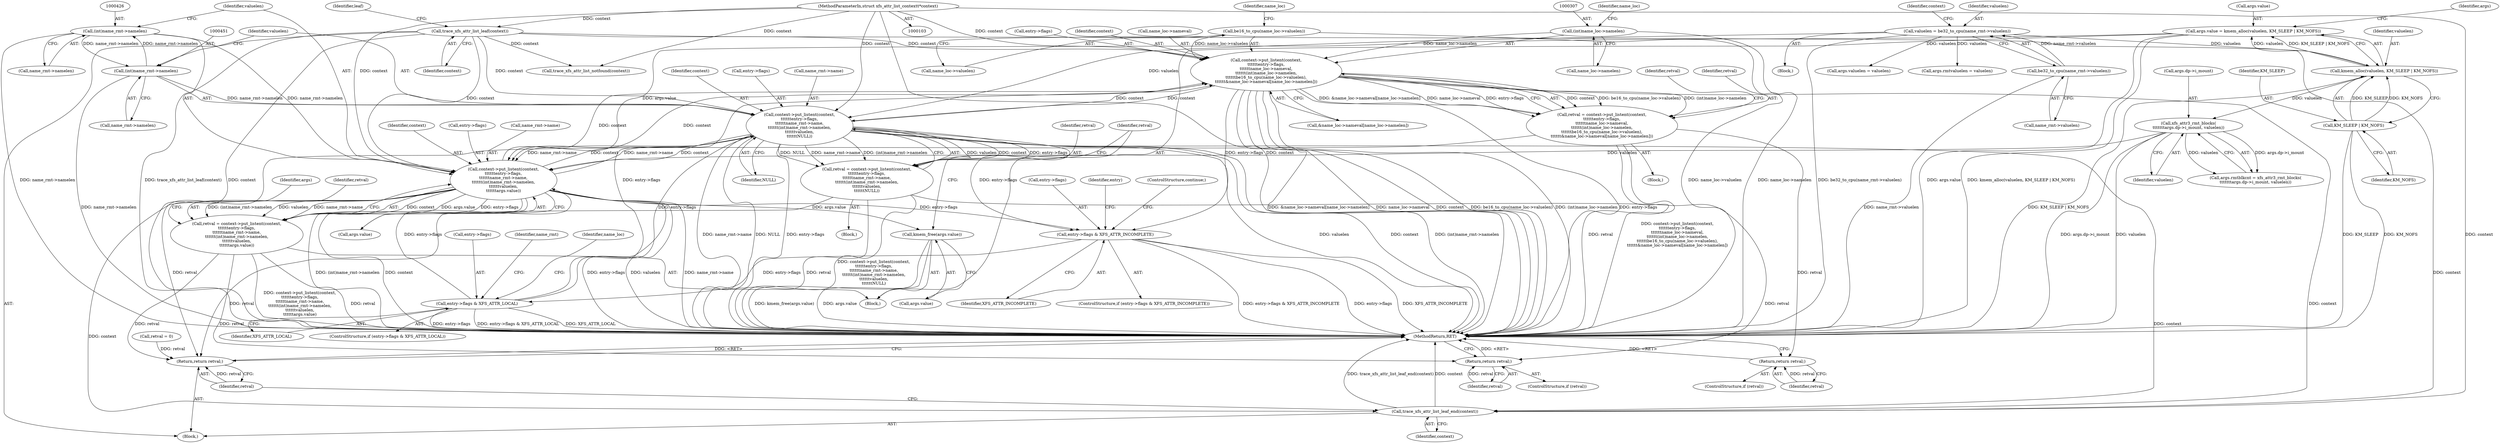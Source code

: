 digraph "0_linux_8275cdd0e7ac550dcce2b3ef6d2fb3b808c1ae59_7@array" {
"1000298" [label="(Call,context->put_listent(context,\n\t\t\t\t\t\tentry->flags,\n\t\t\t\t\t\tname_loc->nameval,\n\t\t\t\t\t\t(int)name_loc->namelen,\n\t\t\t\t\t\tbe16_to_cpu(name_loc->valuelen),\n\t\t\t\t\t\t&name_loc->nameval[name_loc->namelen]))"];
"1000442" [label="(Call,context->put_listent(context,\n\t\t\t\t\t\tentry->flags,\n\t\t\t\t\t\tname_rmt->name,\n\t\t\t\t\t\t(int)name_rmt->namelen,\n\t\t\t\t\t\tvaluelen,\n\t\t\t\t\t\tNULL))"];
"1000114" [label="(Call,trace_xfs_attr_list_leaf(context))"];
"1000105" [label="(MethodParameterIn,struct xfs_attr_list_context\t*context)"];
"1000417" [label="(Call,context->put_listent(context,\n\t\t\t\t\t\tentry->flags,\n\t\t\t\t\t\tname_rmt->name,\n\t\t\t\t\t\t(int)name_rmt->namelen,\n\t\t\t\t\t\tvaluelen,\n\t\t\t\t\t\targs.value))"];
"1000298" [label="(Call,context->put_listent(context,\n\t\t\t\t\t\tentry->flags,\n\t\t\t\t\t\tname_loc->nameval,\n\t\t\t\t\t\t(int)name_loc->namelen,\n\t\t\t\t\t\tbe16_to_cpu(name_loc->valuelen),\n\t\t\t\t\t\t&name_loc->nameval[name_loc->namelen]))"];
"1000284" [label="(Call,entry->flags & XFS_ATTR_LOCAL)"];
"1000277" [label="(Call,entry->flags & XFS_ATTR_INCOMPLETE)"];
"1000306" [label="(Call,(int)name_loc->namelen)"];
"1000311" [label="(Call,be16_to_cpu(name_loc->valuelen))"];
"1000425" [label="(Call,(int)name_rmt->namelen)"];
"1000450" [label="(Call,(int)name_rmt->namelen)"];
"1000399" [label="(Call,xfs_attr3_rmt_blocks(\n\t\t\t\t\t\t\targs.dp->i_mount, valuelen))"];
"1000382" [label="(Call,kmem_alloc(valuelen, KM_SLEEP | KM_NOFS))"];
"1000336" [label="(Call,valuelen = be32_to_cpu(name_rmt->valuelen))"];
"1000338" [label="(Call,be32_to_cpu(name_rmt->valuelen))"];
"1000384" [label="(Call,KM_SLEEP | KM_NOFS)"];
"1000378" [label="(Call,args.value = kmem_alloc(valuelen, KM_SLEEP | KM_NOFS))"];
"1000296" [label="(Call,retval = context->put_listent(context,\n\t\t\t\t\t\tentry->flags,\n\t\t\t\t\t\tname_loc->nameval,\n\t\t\t\t\t\t(int)name_loc->namelen,\n\t\t\t\t\t\tbe16_to_cpu(name_loc->valuelen),\n\t\t\t\t\t\t&name_loc->nameval[name_loc->namelen]))"];
"1000325" [label="(Return,return retval;)"];
"1000472" [label="(Return,return retval;)"];
"1000415" [label="(Call,retval = context->put_listent(context,\n\t\t\t\t\t\tentry->flags,\n\t\t\t\t\t\tname_rmt->name,\n\t\t\t\t\t\t(int)name_rmt->namelen,\n\t\t\t\t\t\tvaluelen,\n\t\t\t\t\t\targs.value))"];
"1000459" [label="(Return,return retval;)"];
"1000434" [label="(Call,kmem_free(args.value))"];
"1000440" [label="(Call,retval = context->put_listent(context,\n\t\t\t\t\t\tentry->flags,\n\t\t\t\t\t\tname_rmt->name,\n\t\t\t\t\t\t(int)name_rmt->namelen,\n\t\t\t\t\t\tvaluelen,\n\t\t\t\t\t\tNULL))"];
"1000470" [label="(Call,trace_xfs_attr_list_leaf_end(context))"];
"1000303" [label="(Call,name_loc->nameval)"];
"1000400" [label="(Call,args.dp->i_mount)"];
"1000115" [label="(Identifier,context)"];
"1000458" [label="(Identifier,retval)"];
"1000278" [label="(Call,entry->flags)"];
"1000336" [label="(Call,valuelen = be32_to_cpu(name_rmt->valuelen))"];
"1000389" [label="(Identifier,args)"];
"1000324" [label="(Identifier,retval)"];
"1000281" [label="(Identifier,XFS_ATTR_INCOMPLETE)"];
"1000315" [label="(Call,&name_loc->nameval[name_loc->namelen])"];
"1000417" [label="(Call,context->put_listent(context,\n\t\t\t\t\t\tentry->flags,\n\t\t\t\t\t\tname_rmt->name,\n\t\t\t\t\t\t(int)name_rmt->namelen,\n\t\t\t\t\t\tvaluelen,\n\t\t\t\t\t\targs.value))"];
"1000457" [label="(ControlStructure,if (retval))"];
"1000328" [label="(Block,)"];
"1000386" [label="(Identifier,KM_NOFS)"];
"1000308" [label="(Call,name_loc->namelen)"];
"1000339" [label="(Call,name_rmt->valuelen)"];
"1000292" [label="(Identifier,name_loc)"];
"1000114" [label="(Call,trace_xfs_attr_list_leaf(context))"];
"1000318" [label="(Identifier,name_loc)"];
"1000312" [label="(Call,name_loc->valuelen)"];
"1000473" [label="(Identifier,retval)"];
"1000456" [label="(Identifier,NULL)"];
"1000460" [label="(Identifier,retval)"];
"1000106" [label="(Block,)"];
"1000300" [label="(Call,entry->flags)"];
"1000444" [label="(Call,entry->flags)"];
"1000419" [label="(Call,entry->flags)"];
"1000346" [label="(Block,)"];
"1000441" [label="(Identifier,retval)"];
"1000427" [label="(Call,name_rmt->namelen)"];
"1000337" [label="(Identifier,valuelen)"];
"1000325" [label="(Return,return retval;)"];
"1000383" [label="(Identifier,valuelen)"];
"1000384" [label="(Call,KM_SLEEP | KM_NOFS)"];
"1000311" [label="(Call,be16_to_cpu(name_loc->valuelen))"];
"1000297" [label="(Identifier,retval)"];
"1000455" [label="(Identifier,valuelen)"];
"1000435" [label="(Call,args.value)"];
"1000296" [label="(Call,retval = context->put_listent(context,\n\t\t\t\t\t\tentry->flags,\n\t\t\t\t\t\tname_loc->nameval,\n\t\t\t\t\t\t(int)name_loc->namelen,\n\t\t\t\t\t\tbe16_to_cpu(name_loc->valuelen),\n\t\t\t\t\t\t&name_loc->nameval[name_loc->namelen]))"];
"1000218" [label="(Call,trace_xfs_attr_list_notfound(context))"];
"1000416" [label="(Identifier,retval)"];
"1000285" [label="(Call,entry->flags)"];
"1000430" [label="(Identifier,valuelen)"];
"1000289" [label="(Block,)"];
"1000470" [label="(Call,trace_xfs_attr_list_leaf_end(context))"];
"1000283" [label="(ControlStructure,if (entry->flags & XFS_ATTR_LOCAL))"];
"1000471" [label="(Identifier,context)"];
"1000450" [label="(Call,(int)name_rmt->namelen)"];
"1000422" [label="(Call,name_rmt->name)"];
"1000415" [label="(Call,retval = context->put_listent(context,\n\t\t\t\t\t\tentry->flags,\n\t\t\t\t\t\tname_rmt->name,\n\t\t\t\t\t\t(int)name_rmt->namelen,\n\t\t\t\t\t\tvaluelen,\n\t\t\t\t\t\targs.value))"];
"1000344" [label="(Identifier,context)"];
"1000442" [label="(Call,context->put_listent(context,\n\t\t\t\t\t\tentry->flags,\n\t\t\t\t\t\tname_rmt->name,\n\t\t\t\t\t\t(int)name_rmt->namelen,\n\t\t\t\t\t\tvaluelen,\n\t\t\t\t\t\tNULL))"];
"1000288" [label="(Identifier,XFS_ATTR_LOCAL)"];
"1000425" [label="(Call,(int)name_rmt->namelen)"];
"1000105" [label="(MethodParameterIn,struct xfs_attr_list_context\t*context)"];
"1000238" [label="(Call,retval = 0)"];
"1000277" [label="(Call,entry->flags & XFS_ATTR_INCOMPLETE)"];
"1000276" [label="(ControlStructure,if (entry->flags & XFS_ATTR_INCOMPLETE))"];
"1000313" [label="(Identifier,name_loc)"];
"1000306" [label="(Call,(int)name_loc->namelen)"];
"1000368" [label="(Call,args.valuelen = valuelen)"];
"1000323" [label="(ControlStructure,if (retval))"];
"1000452" [label="(Call,name_rmt->namelen)"];
"1000440" [label="(Call,retval = context->put_listent(context,\n\t\t\t\t\t\tentry->flags,\n\t\t\t\t\t\tname_rmt->name,\n\t\t\t\t\t\t(int)name_rmt->namelen,\n\t\t\t\t\t\tvaluelen,\n\t\t\t\t\t\tNULL))"];
"1000378" [label="(Call,args.value = kmem_alloc(valuelen, KM_SLEEP | KM_NOFS))"];
"1000395" [label="(Call,args.rmtblkcnt = xfs_attr3_rmt_blocks(\n\t\t\t\t\t\t\targs.dp->i_mount, valuelen))"];
"1000385" [label="(Identifier,KM_SLEEP)"];
"1000434" [label="(Call,kmem_free(args.value))"];
"1000459" [label="(Return,return retval;)"];
"1000399" [label="(Call,xfs_attr3_rmt_blocks(\n\t\t\t\t\t\t\targs.dp->i_mount, valuelen))"];
"1000447" [label="(Call,name_rmt->name)"];
"1000373" [label="(Call,args.rmtvaluelen = valuelen)"];
"1000286" [label="(Identifier,entry)"];
"1000326" [label="(Identifier,retval)"];
"1000331" [label="(Identifier,name_rmt)"];
"1000418" [label="(Identifier,context)"];
"1000284" [label="(Call,entry->flags & XFS_ATTR_LOCAL)"];
"1000472" [label="(Return,return retval;)"];
"1000298" [label="(Call,context->put_listent(context,\n\t\t\t\t\t\tentry->flags,\n\t\t\t\t\t\tname_loc->nameval,\n\t\t\t\t\t\t(int)name_loc->namelen,\n\t\t\t\t\t\tbe16_to_cpu(name_loc->valuelen),\n\t\t\t\t\t\t&name_loc->nameval[name_loc->namelen]))"];
"1000443" [label="(Identifier,context)"];
"1000299" [label="(Identifier,context)"];
"1000474" [label="(MethodReturn,RET)"];
"1000379" [label="(Call,args.value)"];
"1000382" [label="(Call,kmem_alloc(valuelen, KM_SLEEP | KM_NOFS))"];
"1000338" [label="(Call,be32_to_cpu(name_rmt->valuelen))"];
"1000117" [label="(Identifier,leaf)"];
"1000282" [label="(ControlStructure,continue;)"];
"1000431" [label="(Call,args.value)"];
"1000439" [label="(Block,)"];
"1000405" [label="(Identifier,valuelen)"];
"1000436" [label="(Identifier,args)"];
"1000298" -> "1000296"  [label="AST: "];
"1000298" -> "1000315"  [label="CFG: "];
"1000299" -> "1000298"  [label="AST: "];
"1000300" -> "1000298"  [label="AST: "];
"1000303" -> "1000298"  [label="AST: "];
"1000306" -> "1000298"  [label="AST: "];
"1000311" -> "1000298"  [label="AST: "];
"1000315" -> "1000298"  [label="AST: "];
"1000296" -> "1000298"  [label="CFG: "];
"1000298" -> "1000474"  [label="DDG: &name_loc->nameval[name_loc->namelen]"];
"1000298" -> "1000474"  [label="DDG: name_loc->nameval"];
"1000298" -> "1000474"  [label="DDG: context"];
"1000298" -> "1000474"  [label="DDG: be16_to_cpu(name_loc->valuelen)"];
"1000298" -> "1000474"  [label="DDG: (int)name_loc->namelen"];
"1000298" -> "1000474"  [label="DDG: entry->flags"];
"1000298" -> "1000277"  [label="DDG: entry->flags"];
"1000298" -> "1000296"  [label="DDG: context"];
"1000298" -> "1000296"  [label="DDG: be16_to_cpu(name_loc->valuelen)"];
"1000298" -> "1000296"  [label="DDG: (int)name_loc->namelen"];
"1000298" -> "1000296"  [label="DDG: &name_loc->nameval[name_loc->namelen]"];
"1000298" -> "1000296"  [label="DDG: name_loc->nameval"];
"1000298" -> "1000296"  [label="DDG: entry->flags"];
"1000442" -> "1000298"  [label="DDG: context"];
"1000114" -> "1000298"  [label="DDG: context"];
"1000417" -> "1000298"  [label="DDG: context"];
"1000105" -> "1000298"  [label="DDG: context"];
"1000284" -> "1000298"  [label="DDG: entry->flags"];
"1000306" -> "1000298"  [label="DDG: name_loc->namelen"];
"1000311" -> "1000298"  [label="DDG: name_loc->valuelen"];
"1000298" -> "1000417"  [label="DDG: context"];
"1000298" -> "1000442"  [label="DDG: context"];
"1000298" -> "1000470"  [label="DDG: context"];
"1000442" -> "1000440"  [label="AST: "];
"1000442" -> "1000456"  [label="CFG: "];
"1000443" -> "1000442"  [label="AST: "];
"1000444" -> "1000442"  [label="AST: "];
"1000447" -> "1000442"  [label="AST: "];
"1000450" -> "1000442"  [label="AST: "];
"1000455" -> "1000442"  [label="AST: "];
"1000456" -> "1000442"  [label="AST: "];
"1000440" -> "1000442"  [label="CFG: "];
"1000442" -> "1000474"  [label="DDG: valuelen"];
"1000442" -> "1000474"  [label="DDG: context"];
"1000442" -> "1000474"  [label="DDG: (int)name_rmt->namelen"];
"1000442" -> "1000474"  [label="DDG: name_rmt->name"];
"1000442" -> "1000474"  [label="DDG: NULL"];
"1000442" -> "1000474"  [label="DDG: entry->flags"];
"1000442" -> "1000277"  [label="DDG: entry->flags"];
"1000442" -> "1000417"  [label="DDG: context"];
"1000442" -> "1000417"  [label="DDG: name_rmt->name"];
"1000442" -> "1000440"  [label="DDG: valuelen"];
"1000442" -> "1000440"  [label="DDG: context"];
"1000442" -> "1000440"  [label="DDG: entry->flags"];
"1000442" -> "1000440"  [label="DDG: NULL"];
"1000442" -> "1000440"  [label="DDG: name_rmt->name"];
"1000442" -> "1000440"  [label="DDG: (int)name_rmt->namelen"];
"1000114" -> "1000442"  [label="DDG: context"];
"1000417" -> "1000442"  [label="DDG: context"];
"1000417" -> "1000442"  [label="DDG: name_rmt->name"];
"1000105" -> "1000442"  [label="DDG: context"];
"1000284" -> "1000442"  [label="DDG: entry->flags"];
"1000450" -> "1000442"  [label="DDG: name_rmt->namelen"];
"1000336" -> "1000442"  [label="DDG: valuelen"];
"1000442" -> "1000470"  [label="DDG: context"];
"1000114" -> "1000106"  [label="AST: "];
"1000114" -> "1000115"  [label="CFG: "];
"1000115" -> "1000114"  [label="AST: "];
"1000117" -> "1000114"  [label="CFG: "];
"1000114" -> "1000474"  [label="DDG: trace_xfs_attr_list_leaf(context)"];
"1000114" -> "1000474"  [label="DDG: context"];
"1000105" -> "1000114"  [label="DDG: context"];
"1000114" -> "1000218"  [label="DDG: context"];
"1000114" -> "1000417"  [label="DDG: context"];
"1000114" -> "1000470"  [label="DDG: context"];
"1000105" -> "1000103"  [label="AST: "];
"1000105" -> "1000474"  [label="DDG: context"];
"1000105" -> "1000218"  [label="DDG: context"];
"1000105" -> "1000417"  [label="DDG: context"];
"1000105" -> "1000470"  [label="DDG: context"];
"1000417" -> "1000415"  [label="AST: "];
"1000417" -> "1000431"  [label="CFG: "];
"1000418" -> "1000417"  [label="AST: "];
"1000419" -> "1000417"  [label="AST: "];
"1000422" -> "1000417"  [label="AST: "];
"1000425" -> "1000417"  [label="AST: "];
"1000430" -> "1000417"  [label="AST: "];
"1000431" -> "1000417"  [label="AST: "];
"1000415" -> "1000417"  [label="CFG: "];
"1000417" -> "1000474"  [label="DDG: name_rmt->name"];
"1000417" -> "1000474"  [label="DDG: (int)name_rmt->namelen"];
"1000417" -> "1000474"  [label="DDG: context"];
"1000417" -> "1000474"  [label="DDG: entry->flags"];
"1000417" -> "1000474"  [label="DDG: valuelen"];
"1000417" -> "1000277"  [label="DDG: entry->flags"];
"1000417" -> "1000415"  [label="DDG: context"];
"1000417" -> "1000415"  [label="DDG: args.value"];
"1000417" -> "1000415"  [label="DDG: entry->flags"];
"1000417" -> "1000415"  [label="DDG: (int)name_rmt->namelen"];
"1000417" -> "1000415"  [label="DDG: valuelen"];
"1000417" -> "1000415"  [label="DDG: name_rmt->name"];
"1000284" -> "1000417"  [label="DDG: entry->flags"];
"1000425" -> "1000417"  [label="DDG: name_rmt->namelen"];
"1000399" -> "1000417"  [label="DDG: valuelen"];
"1000378" -> "1000417"  [label="DDG: args.value"];
"1000417" -> "1000434"  [label="DDG: args.value"];
"1000417" -> "1000470"  [label="DDG: context"];
"1000284" -> "1000283"  [label="AST: "];
"1000284" -> "1000288"  [label="CFG: "];
"1000285" -> "1000284"  [label="AST: "];
"1000288" -> "1000284"  [label="AST: "];
"1000292" -> "1000284"  [label="CFG: "];
"1000331" -> "1000284"  [label="CFG: "];
"1000284" -> "1000474"  [label="DDG: entry->flags"];
"1000284" -> "1000474"  [label="DDG: entry->flags & XFS_ATTR_LOCAL"];
"1000284" -> "1000474"  [label="DDG: XFS_ATTR_LOCAL"];
"1000277" -> "1000284"  [label="DDG: entry->flags"];
"1000277" -> "1000276"  [label="AST: "];
"1000277" -> "1000281"  [label="CFG: "];
"1000278" -> "1000277"  [label="AST: "];
"1000281" -> "1000277"  [label="AST: "];
"1000282" -> "1000277"  [label="CFG: "];
"1000286" -> "1000277"  [label="CFG: "];
"1000277" -> "1000474"  [label="DDG: entry->flags"];
"1000277" -> "1000474"  [label="DDG: XFS_ATTR_INCOMPLETE"];
"1000277" -> "1000474"  [label="DDG: entry->flags & XFS_ATTR_INCOMPLETE"];
"1000306" -> "1000308"  [label="CFG: "];
"1000307" -> "1000306"  [label="AST: "];
"1000308" -> "1000306"  [label="AST: "];
"1000313" -> "1000306"  [label="CFG: "];
"1000306" -> "1000474"  [label="DDG: name_loc->namelen"];
"1000311" -> "1000312"  [label="CFG: "];
"1000312" -> "1000311"  [label="AST: "];
"1000318" -> "1000311"  [label="CFG: "];
"1000311" -> "1000474"  [label="DDG: name_loc->valuelen"];
"1000425" -> "1000427"  [label="CFG: "];
"1000426" -> "1000425"  [label="AST: "];
"1000427" -> "1000425"  [label="AST: "];
"1000430" -> "1000425"  [label="CFG: "];
"1000425" -> "1000474"  [label="DDG: name_rmt->namelen"];
"1000450" -> "1000425"  [label="DDG: name_rmt->namelen"];
"1000425" -> "1000450"  [label="DDG: name_rmt->namelen"];
"1000450" -> "1000452"  [label="CFG: "];
"1000451" -> "1000450"  [label="AST: "];
"1000452" -> "1000450"  [label="AST: "];
"1000455" -> "1000450"  [label="CFG: "];
"1000450" -> "1000474"  [label="DDG: name_rmt->namelen"];
"1000399" -> "1000395"  [label="AST: "];
"1000399" -> "1000405"  [label="CFG: "];
"1000400" -> "1000399"  [label="AST: "];
"1000405" -> "1000399"  [label="AST: "];
"1000395" -> "1000399"  [label="CFG: "];
"1000399" -> "1000474"  [label="DDG: valuelen"];
"1000399" -> "1000474"  [label="DDG: args.dp->i_mount"];
"1000399" -> "1000395"  [label="DDG: args.dp->i_mount"];
"1000399" -> "1000395"  [label="DDG: valuelen"];
"1000382" -> "1000399"  [label="DDG: valuelen"];
"1000382" -> "1000378"  [label="AST: "];
"1000382" -> "1000384"  [label="CFG: "];
"1000383" -> "1000382"  [label="AST: "];
"1000384" -> "1000382"  [label="AST: "];
"1000378" -> "1000382"  [label="CFG: "];
"1000382" -> "1000474"  [label="DDG: KM_SLEEP | KM_NOFS"];
"1000382" -> "1000378"  [label="DDG: valuelen"];
"1000382" -> "1000378"  [label="DDG: KM_SLEEP | KM_NOFS"];
"1000336" -> "1000382"  [label="DDG: valuelen"];
"1000384" -> "1000382"  [label="DDG: KM_SLEEP"];
"1000384" -> "1000382"  [label="DDG: KM_NOFS"];
"1000336" -> "1000328"  [label="AST: "];
"1000336" -> "1000338"  [label="CFG: "];
"1000337" -> "1000336"  [label="AST: "];
"1000338" -> "1000336"  [label="AST: "];
"1000344" -> "1000336"  [label="CFG: "];
"1000336" -> "1000474"  [label="DDG: be32_to_cpu(name_rmt->valuelen)"];
"1000338" -> "1000336"  [label="DDG: name_rmt->valuelen"];
"1000336" -> "1000368"  [label="DDG: valuelen"];
"1000336" -> "1000373"  [label="DDG: valuelen"];
"1000338" -> "1000339"  [label="CFG: "];
"1000339" -> "1000338"  [label="AST: "];
"1000338" -> "1000474"  [label="DDG: name_rmt->valuelen"];
"1000384" -> "1000386"  [label="CFG: "];
"1000385" -> "1000384"  [label="AST: "];
"1000386" -> "1000384"  [label="AST: "];
"1000384" -> "1000474"  [label="DDG: KM_NOFS"];
"1000384" -> "1000474"  [label="DDG: KM_SLEEP"];
"1000378" -> "1000346"  [label="AST: "];
"1000379" -> "1000378"  [label="AST: "];
"1000389" -> "1000378"  [label="CFG: "];
"1000378" -> "1000474"  [label="DDG: args.value"];
"1000378" -> "1000474"  [label="DDG: kmem_alloc(valuelen, KM_SLEEP | KM_NOFS)"];
"1000296" -> "1000289"  [label="AST: "];
"1000297" -> "1000296"  [label="AST: "];
"1000324" -> "1000296"  [label="CFG: "];
"1000296" -> "1000474"  [label="DDG: context->put_listent(context,\n\t\t\t\t\t\tentry->flags,\n\t\t\t\t\t\tname_loc->nameval,\n\t\t\t\t\t\t(int)name_loc->namelen,\n\t\t\t\t\t\tbe16_to_cpu(name_loc->valuelen),\n\t\t\t\t\t\t&name_loc->nameval[name_loc->namelen])"];
"1000296" -> "1000474"  [label="DDG: retval"];
"1000296" -> "1000325"  [label="DDG: retval"];
"1000296" -> "1000472"  [label="DDG: retval"];
"1000325" -> "1000323"  [label="AST: "];
"1000325" -> "1000326"  [label="CFG: "];
"1000326" -> "1000325"  [label="AST: "];
"1000474" -> "1000325"  [label="CFG: "];
"1000325" -> "1000474"  [label="DDG: <RET>"];
"1000326" -> "1000325"  [label="DDG: retval"];
"1000472" -> "1000106"  [label="AST: "];
"1000472" -> "1000473"  [label="CFG: "];
"1000473" -> "1000472"  [label="AST: "];
"1000474" -> "1000472"  [label="CFG: "];
"1000472" -> "1000474"  [label="DDG: <RET>"];
"1000473" -> "1000472"  [label="DDG: retval"];
"1000238" -> "1000472"  [label="DDG: retval"];
"1000415" -> "1000472"  [label="DDG: retval"];
"1000440" -> "1000472"  [label="DDG: retval"];
"1000415" -> "1000346"  [label="AST: "];
"1000416" -> "1000415"  [label="AST: "];
"1000436" -> "1000415"  [label="CFG: "];
"1000415" -> "1000474"  [label="DDG: retval"];
"1000415" -> "1000474"  [label="DDG: context->put_listent(context,\n\t\t\t\t\t\tentry->flags,\n\t\t\t\t\t\tname_rmt->name,\n\t\t\t\t\t\t(int)name_rmt->namelen,\n\t\t\t\t\t\tvaluelen,\n\t\t\t\t\t\targs.value)"];
"1000415" -> "1000459"  [label="DDG: retval"];
"1000459" -> "1000457"  [label="AST: "];
"1000459" -> "1000460"  [label="CFG: "];
"1000460" -> "1000459"  [label="AST: "];
"1000474" -> "1000459"  [label="CFG: "];
"1000459" -> "1000474"  [label="DDG: <RET>"];
"1000460" -> "1000459"  [label="DDG: retval"];
"1000440" -> "1000459"  [label="DDG: retval"];
"1000434" -> "1000346"  [label="AST: "];
"1000434" -> "1000435"  [label="CFG: "];
"1000435" -> "1000434"  [label="AST: "];
"1000458" -> "1000434"  [label="CFG: "];
"1000434" -> "1000474"  [label="DDG: kmem_free(args.value)"];
"1000434" -> "1000474"  [label="DDG: args.value"];
"1000440" -> "1000439"  [label="AST: "];
"1000441" -> "1000440"  [label="AST: "];
"1000458" -> "1000440"  [label="CFG: "];
"1000440" -> "1000474"  [label="DDG: context->put_listent(context,\n\t\t\t\t\t\tentry->flags,\n\t\t\t\t\t\tname_rmt->name,\n\t\t\t\t\t\t(int)name_rmt->namelen,\n\t\t\t\t\t\tvaluelen,\n\t\t\t\t\t\tNULL)"];
"1000440" -> "1000474"  [label="DDG: retval"];
"1000470" -> "1000106"  [label="AST: "];
"1000470" -> "1000471"  [label="CFG: "];
"1000471" -> "1000470"  [label="AST: "];
"1000473" -> "1000470"  [label="CFG: "];
"1000470" -> "1000474"  [label="DDG: context"];
"1000470" -> "1000474"  [label="DDG: trace_xfs_attr_list_leaf_end(context)"];
}
